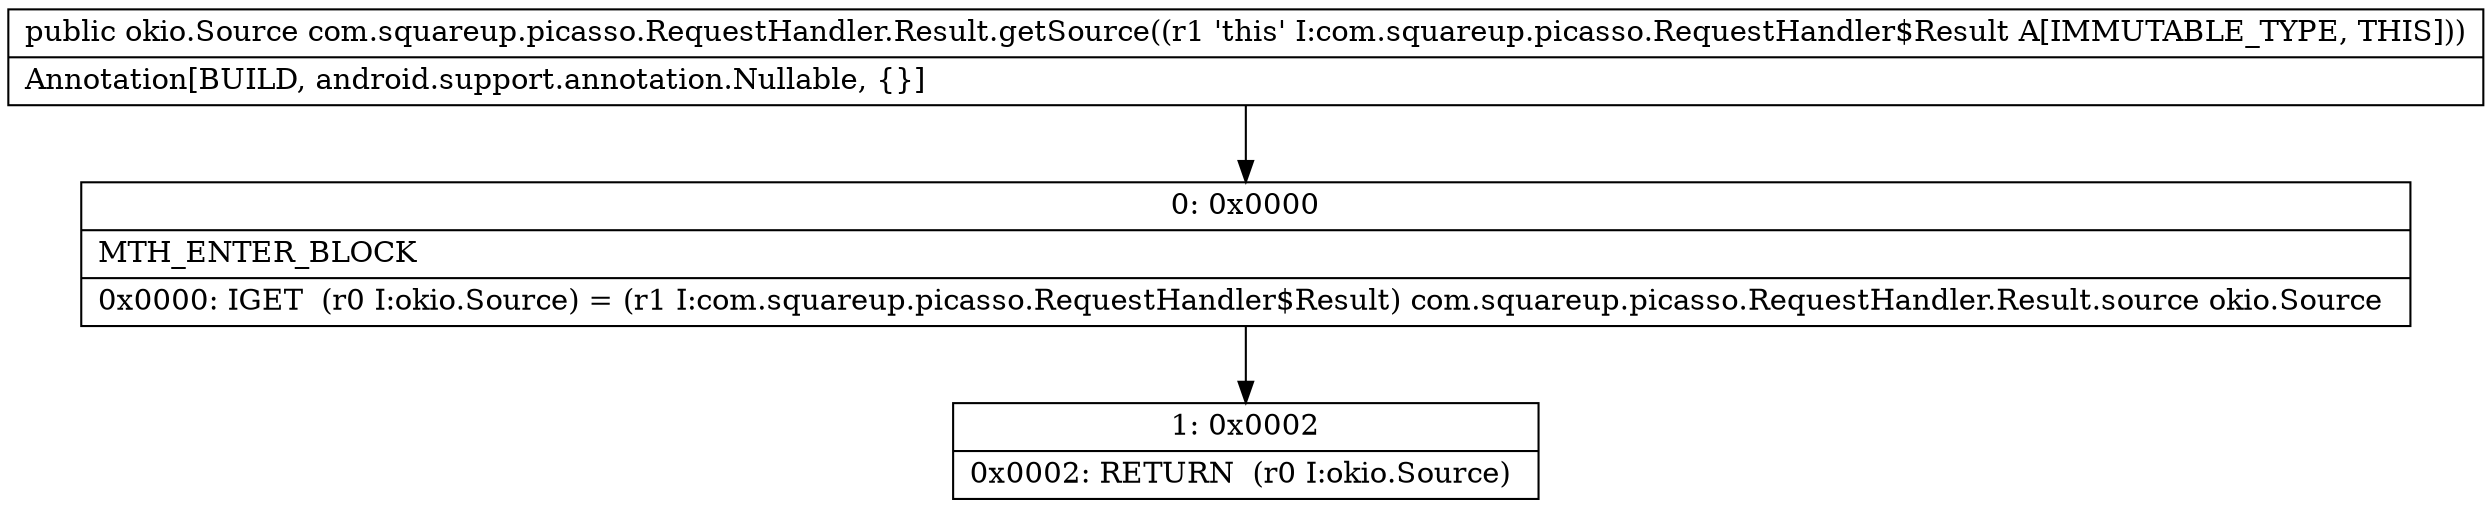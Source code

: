 digraph "CFG forcom.squareup.picasso.RequestHandler.Result.getSource()Lokio\/Source;" {
Node_0 [shape=record,label="{0\:\ 0x0000|MTH_ENTER_BLOCK\l|0x0000: IGET  (r0 I:okio.Source) = (r1 I:com.squareup.picasso.RequestHandler$Result) com.squareup.picasso.RequestHandler.Result.source okio.Source \l}"];
Node_1 [shape=record,label="{1\:\ 0x0002|0x0002: RETURN  (r0 I:okio.Source) \l}"];
MethodNode[shape=record,label="{public okio.Source com.squareup.picasso.RequestHandler.Result.getSource((r1 'this' I:com.squareup.picasso.RequestHandler$Result A[IMMUTABLE_TYPE, THIS]))  | Annotation[BUILD, android.support.annotation.Nullable, \{\}]\l}"];
MethodNode -> Node_0;
Node_0 -> Node_1;
}

